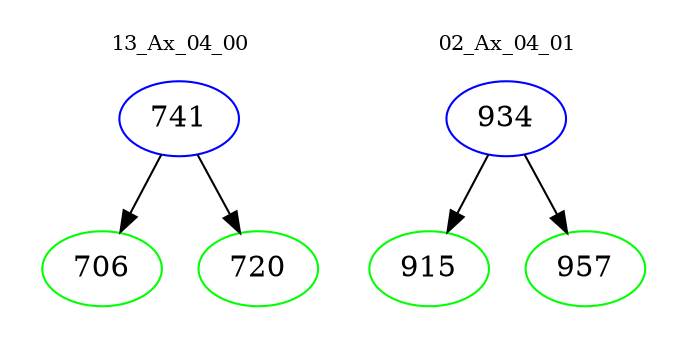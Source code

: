 digraph{
subgraph cluster_0 {
color = white
label = "13_Ax_04_00";
fontsize=10;
T0_741 [label="741", color="blue"]
T0_741 -> T0_706 [color="black"]
T0_706 [label="706", color="green"]
T0_741 -> T0_720 [color="black"]
T0_720 [label="720", color="green"]
}
subgraph cluster_1 {
color = white
label = "02_Ax_04_01";
fontsize=10;
T1_934 [label="934", color="blue"]
T1_934 -> T1_915 [color="black"]
T1_915 [label="915", color="green"]
T1_934 -> T1_957 [color="black"]
T1_957 [label="957", color="green"]
}
}
